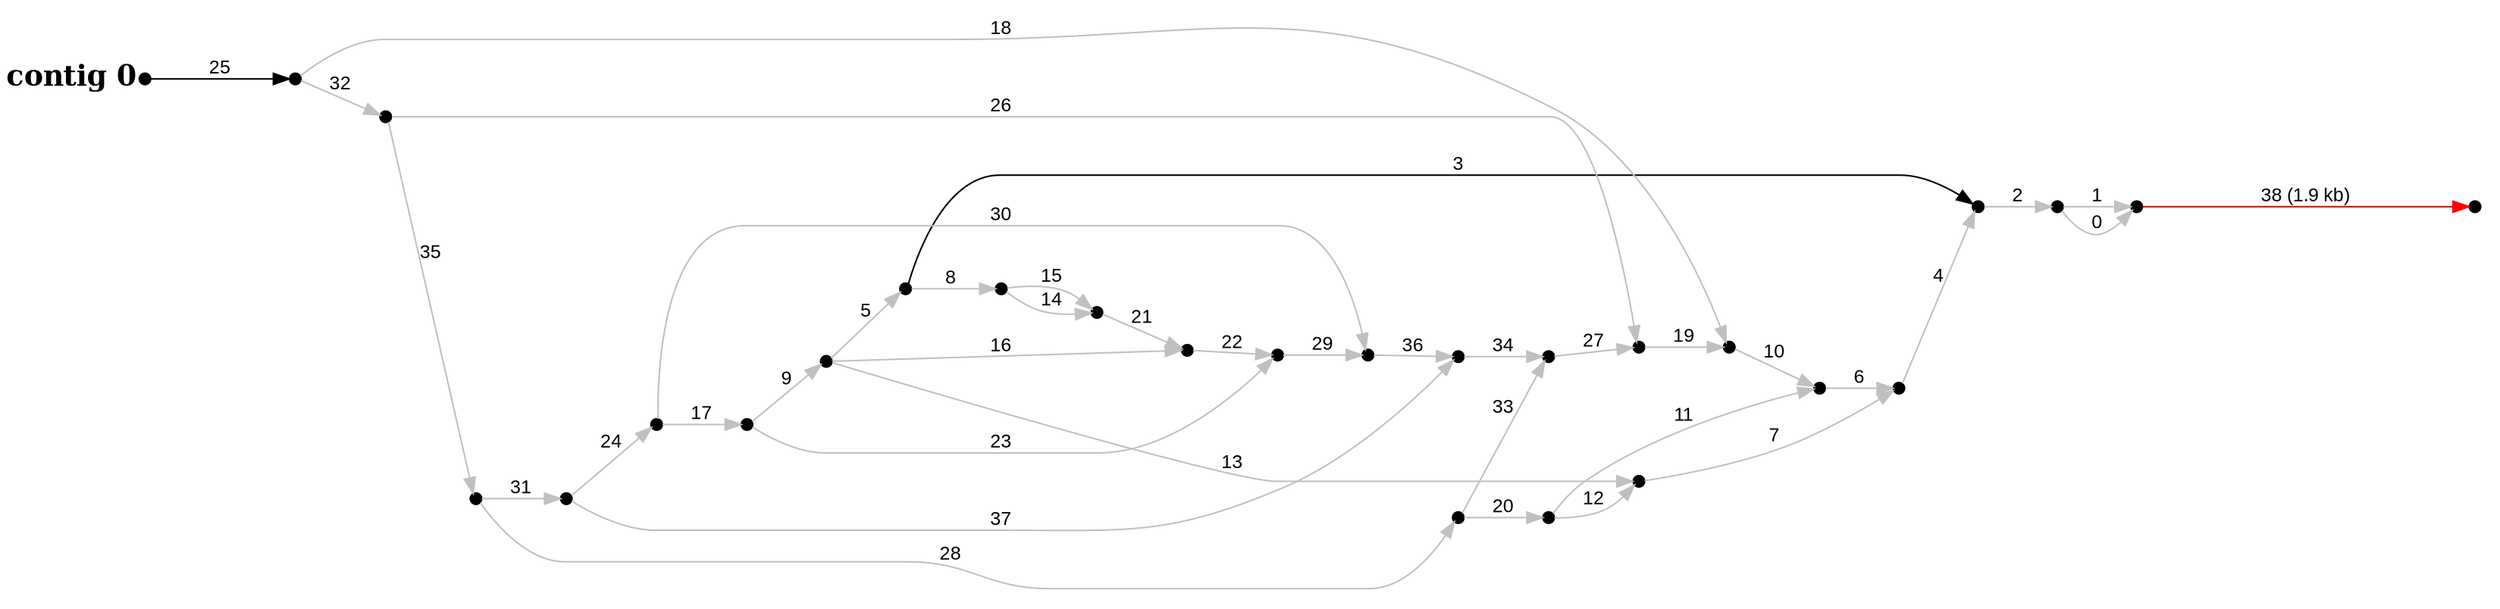 digraph G {

node [width=0.1,height=0.1,fontsize=10,shape=point];
edge [fontsize=12,penwidth=1,arrowsize=1,fontname=Arial];
margin=1.0;
rankdir=LR;
labeljust=l;
margin=0;

subgraph cluster0 {
color=white;
0 -> 1 [minlen=4,color=red,label="38 (1.9 kb)"];
2 -> 0 [minlen=1,color=gray,label="0"];
2 -> 0 [minlen=1,color=gray,label="1"];
3 -> 2 [minlen=1,color=gray,label="2"];
4 -> 3 [minlen=2,color=black,label="3"];
4 -> 9 [minlen=1,color=gray,label="8"];
5 -> 3 [minlen=1,color=gray,label="4"];
6 -> 4 [minlen=1,color=gray,label="5"];
6 -> 8 [minlen=1,color=gray,label="13"];
6 -> 14 [minlen=1,color=gray,label="16"];
7 -> 5 [minlen=1,color=gray,label="6"];
8 -> 5 [minlen=1,color=gray,label="7"];
9 -> 13 [minlen=1,color=gray,label="14"];
9 -> 13 [minlen=1,color=gray,label="15"];
10 -> 6 [minlen=1,color=gray,label="9"];
10 -> 19 [minlen=1,color=gray,label="23"];
11 -> 7 [minlen=1,color=gray,label="10"];
12 -> 7 [minlen=1,color=gray,label="11"];
12 -> 8 [minlen=1,color=gray,label="12"];
13 -> 14 [minlen=1,color=gray,label="21"];
14 -> 19 [minlen=1,color=gray,label="22"];
15 -> 10 [minlen=1,color=gray,label="17"];
15 -> 25 [minlen=1,color=gray,label="30"];
16 -> 11 [minlen=1,color=gray,label="18"];
16 -> 22 [minlen=1,color=gray,label="32"];
17 -> 11 [minlen=1,color=gray,label="19"];
18 -> 12 [minlen=1,color=gray,label="20"];
18 -> 23 [minlen=1,color=gray,label="33"];
19 -> 25 [minlen=1,color=gray,label="29"];
20 -> 15 [minlen=1,color=gray,label="24"];
20 -> 26 [minlen=1,color=gray,label="37"];
21 -> 16 [minlen=2,color=black,label="25",taillabel="contig 0",labelangle=180,weight=10000,labeldistance=5,labelfontsize=18,labelfontname="Times-Bold"];
22 -> 17 [minlen=1,color=gray,label="26"];
22 -> 24 [minlen=1,color=gray,label="35"];
23 -> 17 [minlen=1,color=gray,label="27"];
24 -> 18 [minlen=1,color=gray,label="28"];
24 -> 20 [minlen=1,color=gray,label="31"];
25 -> 26 [minlen=1,color=gray,label="36"];
26 -> 23 [minlen=1,color=gray,label="34"];
}

}
#done
